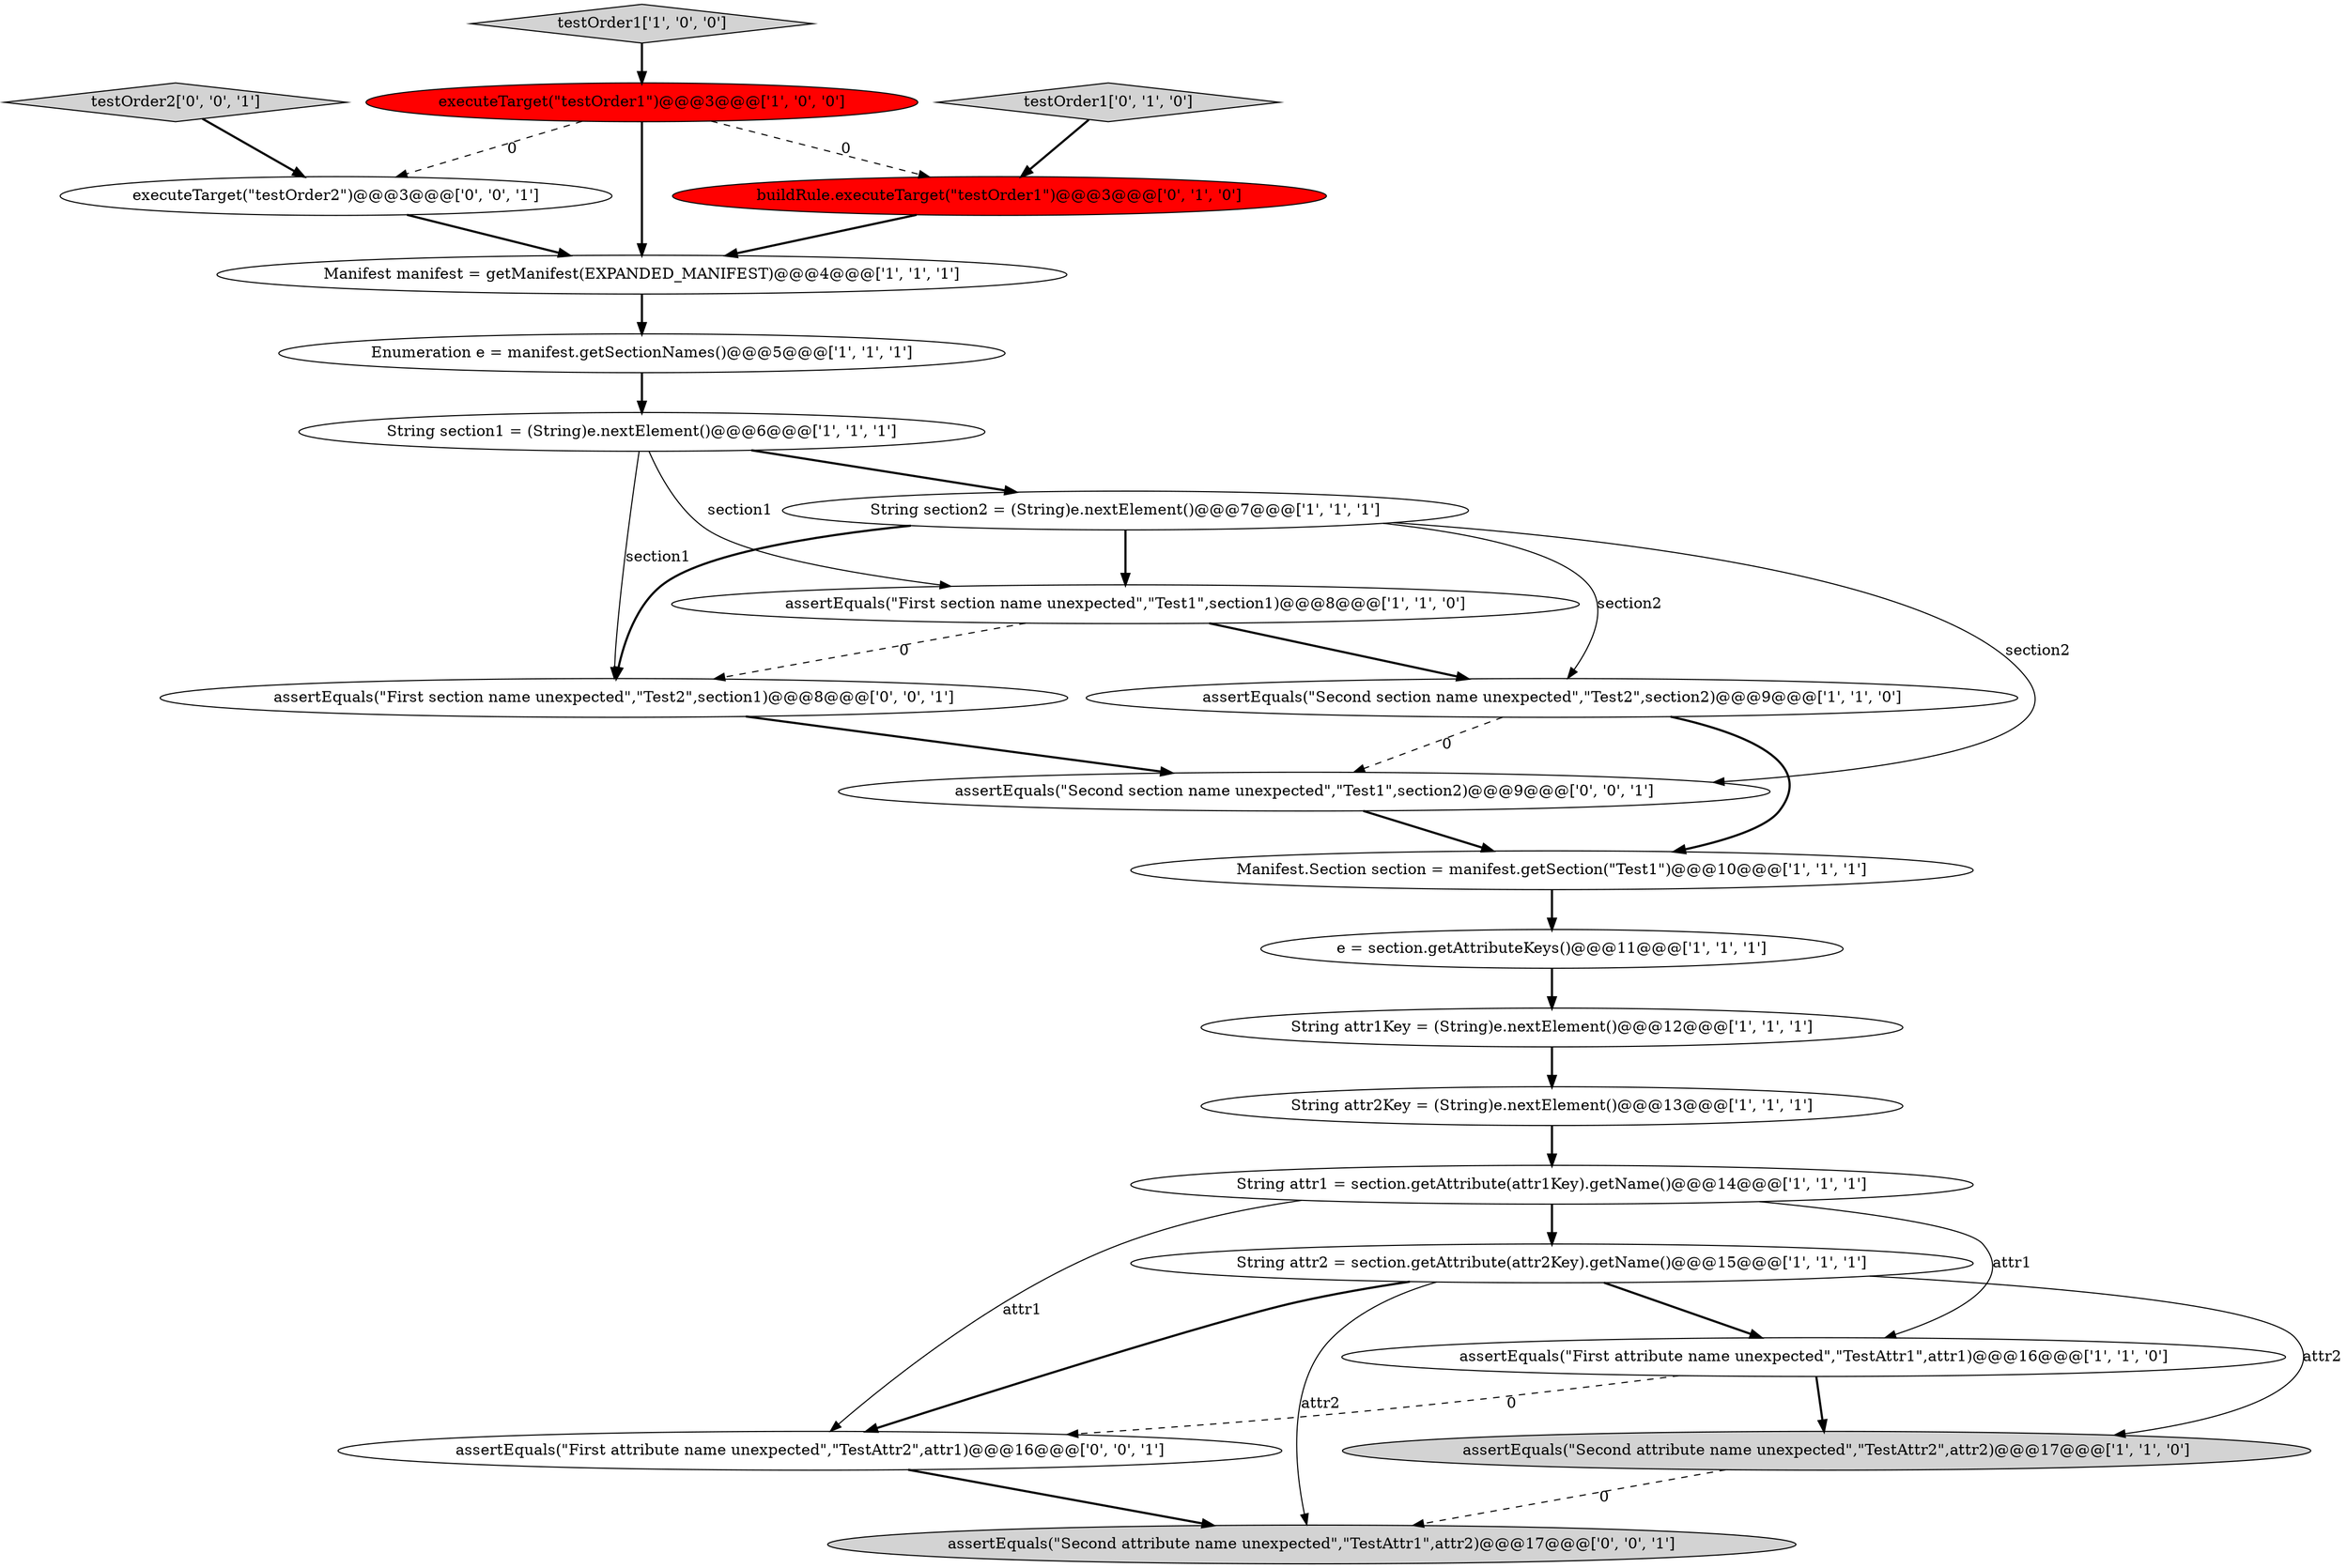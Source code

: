 digraph {
22 [style = filled, label = "assertEquals(\"Second section name unexpected\",\"Test1\",section2)@@@9@@@['0', '0', '1']", fillcolor = white, shape = ellipse image = "AAA0AAABBB3BBB"];
8 [style = filled, label = "String attr2Key = (String)e.nextElement()@@@13@@@['1', '1', '1']", fillcolor = white, shape = ellipse image = "AAA0AAABBB1BBB"];
2 [style = filled, label = "String attr2 = section.getAttribute(attr2Key).getName()@@@15@@@['1', '1', '1']", fillcolor = white, shape = ellipse image = "AAA0AAABBB1BBB"];
7 [style = filled, label = "assertEquals(\"Second attribute name unexpected\",\"TestAttr2\",attr2)@@@17@@@['1', '1', '0']", fillcolor = lightgray, shape = ellipse image = "AAA0AAABBB1BBB"];
4 [style = filled, label = "e = section.getAttributeKeys()@@@11@@@['1', '1', '1']", fillcolor = white, shape = ellipse image = "AAA0AAABBB1BBB"];
19 [style = filled, label = "assertEquals(\"First section name unexpected\",\"Test2\",section1)@@@8@@@['0', '0', '1']", fillcolor = white, shape = ellipse image = "AAA0AAABBB3BBB"];
10 [style = filled, label = "assertEquals(\"First attribute name unexpected\",\"TestAttr1\",attr1)@@@16@@@['1', '1', '0']", fillcolor = white, shape = ellipse image = "AAA0AAABBB1BBB"];
15 [style = filled, label = "executeTarget(\"testOrder1\")@@@3@@@['1', '0', '0']", fillcolor = red, shape = ellipse image = "AAA1AAABBB1BBB"];
20 [style = filled, label = "testOrder2['0', '0', '1']", fillcolor = lightgray, shape = diamond image = "AAA0AAABBB3BBB"];
23 [style = filled, label = "assertEquals(\"First attribute name unexpected\",\"TestAttr2\",attr1)@@@16@@@['0', '0', '1']", fillcolor = white, shape = ellipse image = "AAA0AAABBB3BBB"];
6 [style = filled, label = "Manifest.Section section = manifest.getSection(\"Test1\")@@@10@@@['1', '1', '1']", fillcolor = white, shape = ellipse image = "AAA0AAABBB1BBB"];
14 [style = filled, label = "String attr1Key = (String)e.nextElement()@@@12@@@['1', '1', '1']", fillcolor = white, shape = ellipse image = "AAA0AAABBB1BBB"];
5 [style = filled, label = "assertEquals(\"First section name unexpected\",\"Test1\",section1)@@@8@@@['1', '1', '0']", fillcolor = white, shape = ellipse image = "AAA0AAABBB1BBB"];
9 [style = filled, label = "String section2 = (String)e.nextElement()@@@7@@@['1', '1', '1']", fillcolor = white, shape = ellipse image = "AAA0AAABBB1BBB"];
11 [style = filled, label = "assertEquals(\"Second section name unexpected\",\"Test2\",section2)@@@9@@@['1', '1', '0']", fillcolor = white, shape = ellipse image = "AAA0AAABBB1BBB"];
21 [style = filled, label = "executeTarget(\"testOrder2\")@@@3@@@['0', '0', '1']", fillcolor = white, shape = ellipse image = "AAA0AAABBB3BBB"];
17 [style = filled, label = "buildRule.executeTarget(\"testOrder1\")@@@3@@@['0', '1', '0']", fillcolor = red, shape = ellipse image = "AAA1AAABBB2BBB"];
13 [style = filled, label = "String attr1 = section.getAttribute(attr1Key).getName()@@@14@@@['1', '1', '1']", fillcolor = white, shape = ellipse image = "AAA0AAABBB1BBB"];
1 [style = filled, label = "String section1 = (String)e.nextElement()@@@6@@@['1', '1', '1']", fillcolor = white, shape = ellipse image = "AAA0AAABBB1BBB"];
12 [style = filled, label = "Manifest manifest = getManifest(EXPANDED_MANIFEST)@@@4@@@['1', '1', '1']", fillcolor = white, shape = ellipse image = "AAA0AAABBB1BBB"];
0 [style = filled, label = "Enumeration e = manifest.getSectionNames()@@@5@@@['1', '1', '1']", fillcolor = white, shape = ellipse image = "AAA0AAABBB1BBB"];
16 [style = filled, label = "testOrder1['0', '1', '0']", fillcolor = lightgray, shape = diamond image = "AAA0AAABBB2BBB"];
18 [style = filled, label = "assertEquals(\"Second attribute name unexpected\",\"TestAttr1\",attr2)@@@17@@@['0', '0', '1']", fillcolor = lightgray, shape = ellipse image = "AAA0AAABBB3BBB"];
3 [style = filled, label = "testOrder1['1', '0', '0']", fillcolor = lightgray, shape = diamond image = "AAA0AAABBB1BBB"];
4->14 [style = bold, label=""];
7->18 [style = dashed, label="0"];
9->11 [style = solid, label="section2"];
11->6 [style = bold, label=""];
11->22 [style = dashed, label="0"];
15->21 [style = dashed, label="0"];
3->15 [style = bold, label=""];
16->17 [style = bold, label=""];
2->10 [style = bold, label=""];
12->0 [style = bold, label=""];
10->7 [style = bold, label=""];
1->19 [style = solid, label="section1"];
1->9 [style = bold, label=""];
2->7 [style = solid, label="attr2"];
21->12 [style = bold, label=""];
20->21 [style = bold, label=""];
2->23 [style = bold, label=""];
6->4 [style = bold, label=""];
9->22 [style = solid, label="section2"];
17->12 [style = bold, label=""];
0->1 [style = bold, label=""];
9->5 [style = bold, label=""];
9->19 [style = bold, label=""];
13->23 [style = solid, label="attr1"];
15->17 [style = dashed, label="0"];
15->12 [style = bold, label=""];
5->11 [style = bold, label=""];
14->8 [style = bold, label=""];
2->18 [style = solid, label="attr2"];
10->23 [style = dashed, label="0"];
5->19 [style = dashed, label="0"];
19->22 [style = bold, label=""];
1->5 [style = solid, label="section1"];
23->18 [style = bold, label=""];
13->10 [style = solid, label="attr1"];
8->13 [style = bold, label=""];
22->6 [style = bold, label=""];
13->2 [style = bold, label=""];
}
